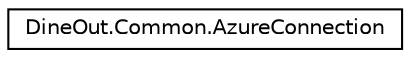 digraph "Graphical Class Hierarchy"
{
 // LATEX_PDF_SIZE
  edge [fontname="Helvetica",fontsize="10",labelfontname="Helvetica",labelfontsize="10"];
  node [fontname="Helvetica",fontsize="10",shape=record];
  rankdir="LR";
  Node0 [label="DineOut.Common.AzureConnection",height=0.2,width=0.4,color="black", fillcolor="white", style="filled",URL="$class_dine_out_1_1_common_1_1_azure_connection.html",tooltip=" "];
}
